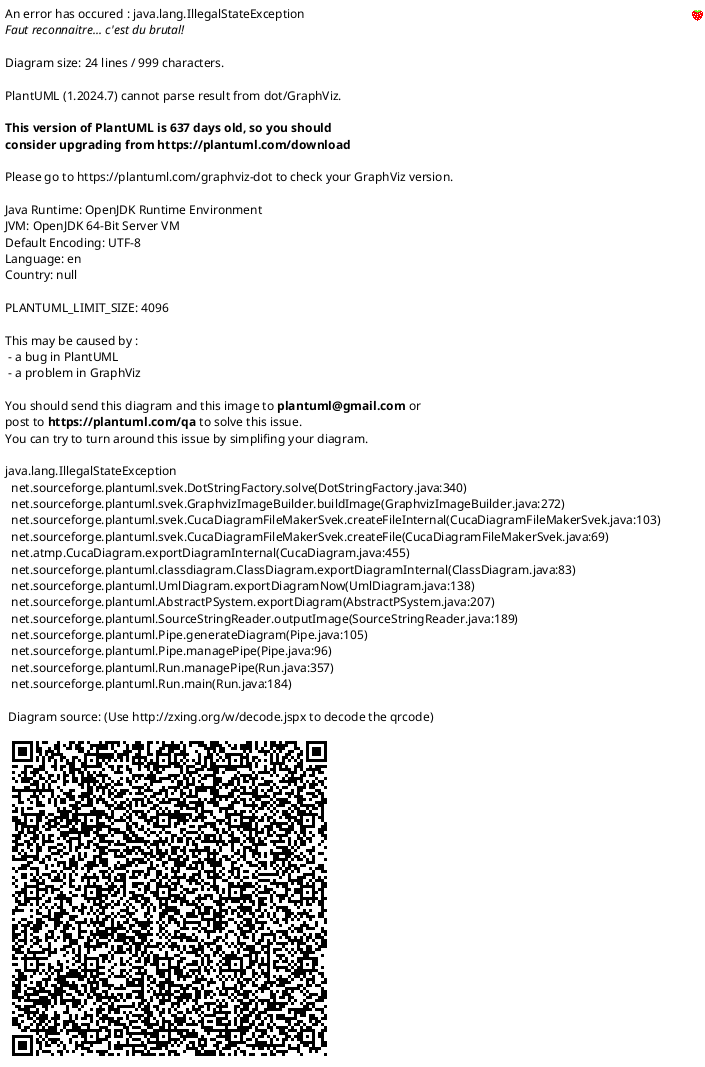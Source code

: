 @startuml
skinparam linetype Ortho
package uml {
class UMLDiagramGenerator {
    ClassDiagramService classDiagramService
    Logger logger
    ProjectAnalyzer projectAnalyzer
    SequenceDiagramService sequenceDiagramService
    StorageService storageService
    public void generateDiagrams(UMLGenerationContext context, ProgressTracker progressTracker)
}
UMLDiagramGenerator --> ProgressTracker : caller-callee
UMLDiagramGenerator --> ProjectAnalyzer : caller-callee
UMLDiagramGenerator --> ProjectAnalyzer : caller-callee
UMLDiagramGenerator --> ProgressTracker : caller-callee
UMLDiagramGenerator --> UMLGenerationContext : caller-callee
UMLDiagramGenerator --> ProgressTracker : caller-callee
UMLDiagramGenerator --> ClassDiagramService : caller-callee
UMLDiagramGenerator --> ProgressTracker : caller-callee
UMLDiagramGenerator --> ProgressTracker : caller-callee
UMLDiagramGenerator --> SequenceDiagramService : caller-callee
UMLDiagramGenerator --> ProgressTracker : caller-callee
}
@enduml
